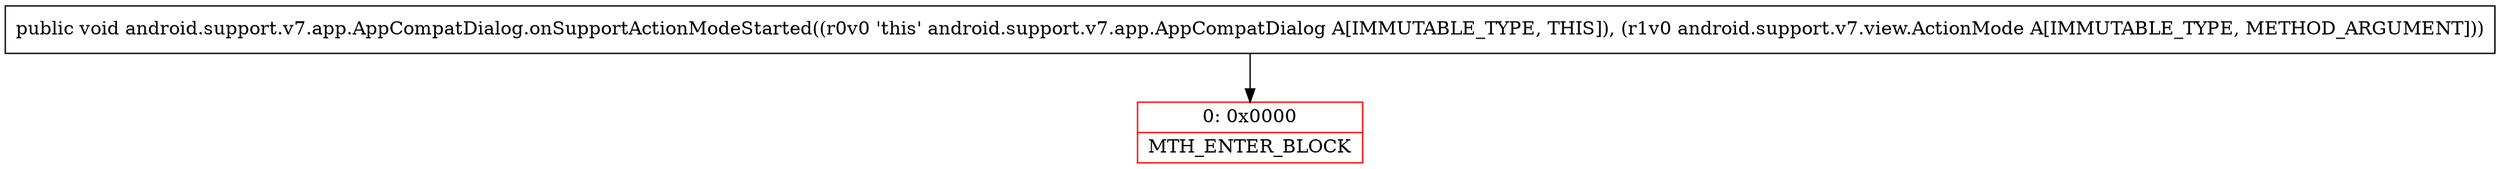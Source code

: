 digraph "CFG forandroid.support.v7.app.AppCompatDialog.onSupportActionModeStarted(Landroid\/support\/v7\/view\/ActionMode;)V" {
subgraph cluster_Region_1333723574 {
label = "R(0)";
node [shape=record,color=blue];
}
Node_0 [shape=record,color=red,label="{0\:\ 0x0000|MTH_ENTER_BLOCK\l}"];
MethodNode[shape=record,label="{public void android.support.v7.app.AppCompatDialog.onSupportActionModeStarted((r0v0 'this' android.support.v7.app.AppCompatDialog A[IMMUTABLE_TYPE, THIS]), (r1v0 android.support.v7.view.ActionMode A[IMMUTABLE_TYPE, METHOD_ARGUMENT])) }"];
MethodNode -> Node_0;
}

